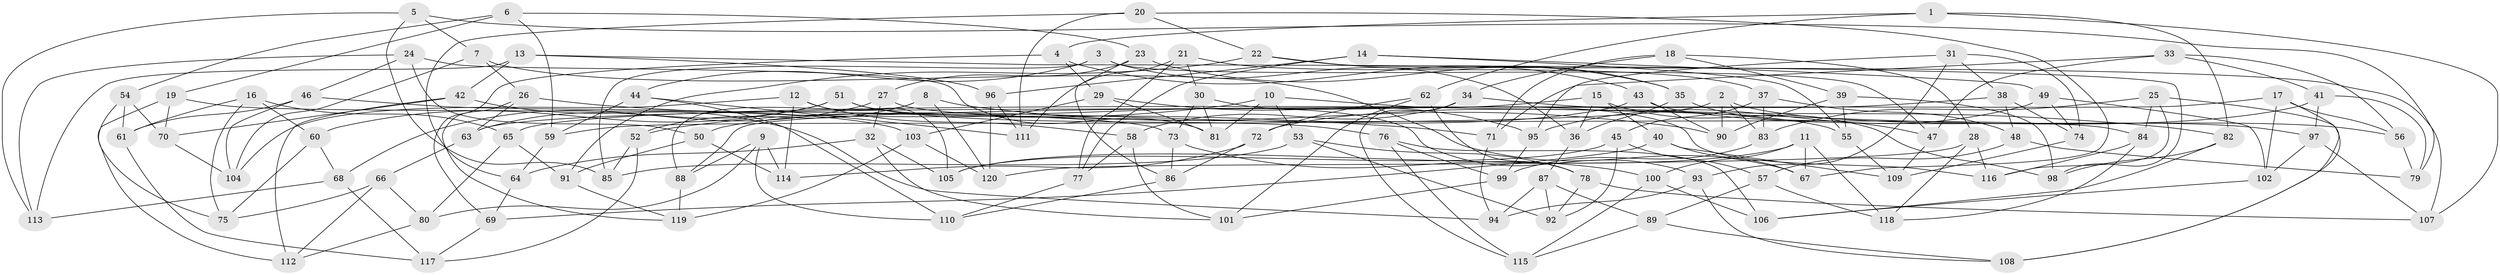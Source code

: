 // coarse degree distribution, {6: 0.5915492957746479, 4: 0.29577464788732394, 5: 0.09859154929577464, 3: 0.014084507042253521}
// Generated by graph-tools (version 1.1) at 2025/24/03/03/25 07:24:29]
// undirected, 120 vertices, 240 edges
graph export_dot {
graph [start="1"]
  node [color=gray90,style=filled];
  1;
  2;
  3;
  4;
  5;
  6;
  7;
  8;
  9;
  10;
  11;
  12;
  13;
  14;
  15;
  16;
  17;
  18;
  19;
  20;
  21;
  22;
  23;
  24;
  25;
  26;
  27;
  28;
  29;
  30;
  31;
  32;
  33;
  34;
  35;
  36;
  37;
  38;
  39;
  40;
  41;
  42;
  43;
  44;
  45;
  46;
  47;
  48;
  49;
  50;
  51;
  52;
  53;
  54;
  55;
  56;
  57;
  58;
  59;
  60;
  61;
  62;
  63;
  64;
  65;
  66;
  67;
  68;
  69;
  70;
  71;
  72;
  73;
  74;
  75;
  76;
  77;
  78;
  79;
  80;
  81;
  82;
  83;
  84;
  85;
  86;
  87;
  88;
  89;
  90;
  91;
  92;
  93;
  94;
  95;
  96;
  97;
  98;
  99;
  100;
  101;
  102;
  103;
  104;
  105;
  106;
  107;
  108;
  109;
  110;
  111;
  112;
  113;
  114;
  115;
  116;
  117;
  118;
  119;
  120;
  1 -- 82;
  1 -- 62;
  1 -- 4;
  1 -- 107;
  2 -- 90;
  2 -- 59;
  2 -- 56;
  2 -- 83;
  3 -- 85;
  3 -- 47;
  3 -- 44;
  3 -- 36;
  4 -- 43;
  4 -- 69;
  4 -- 29;
  5 -- 113;
  5 -- 7;
  5 -- 79;
  5 -- 85;
  6 -- 59;
  6 -- 23;
  6 -- 54;
  6 -- 19;
  7 -- 26;
  7 -- 104;
  7 -- 67;
  8 -- 88;
  8 -- 52;
  8 -- 120;
  8 -- 90;
  9 -- 80;
  9 -- 110;
  9 -- 88;
  9 -- 114;
  10 -- 52;
  10 -- 53;
  10 -- 55;
  10 -- 81;
  11 -- 118;
  11 -- 67;
  11 -- 105;
  11 -- 100;
  12 -- 105;
  12 -- 104;
  12 -- 114;
  12 -- 58;
  13 -- 113;
  13 -- 96;
  13 -- 42;
  13 -- 98;
  14 -- 55;
  14 -- 77;
  14 -- 96;
  14 -- 49;
  15 -- 98;
  15 -- 36;
  15 -- 63;
  15 -- 40;
  16 -- 60;
  16 -- 65;
  16 -- 61;
  16 -- 75;
  17 -- 88;
  17 -- 56;
  17 -- 102;
  17 -- 108;
  18 -- 39;
  18 -- 71;
  18 -- 34;
  18 -- 28;
  19 -- 112;
  19 -- 70;
  19 -- 73;
  20 -- 64;
  20 -- 111;
  20 -- 22;
  20 -- 67;
  21 -- 77;
  21 -- 37;
  21 -- 111;
  21 -- 30;
  22 -- 107;
  22 -- 91;
  22 -- 35;
  23 -- 86;
  23 -- 27;
  23 -- 35;
  24 -- 113;
  24 -- 50;
  24 -- 46;
  24 -- 81;
  25 -- 108;
  25 -- 116;
  25 -- 84;
  25 -- 83;
  26 -- 119;
  26 -- 71;
  26 -- 63;
  27 -- 84;
  27 -- 32;
  27 -- 68;
  28 -- 120;
  28 -- 118;
  28 -- 116;
  29 -- 103;
  29 -- 95;
  29 -- 81;
  30 -- 73;
  30 -- 81;
  30 -- 116;
  31 -- 74;
  31 -- 93;
  31 -- 38;
  31 -- 95;
  32 -- 105;
  32 -- 64;
  32 -- 101;
  33 -- 56;
  33 -- 41;
  33 -- 47;
  33 -- 71;
  34 -- 58;
  34 -- 115;
  34 -- 82;
  35 -- 36;
  35 -- 47;
  36 -- 87;
  37 -- 45;
  37 -- 83;
  37 -- 48;
  38 -- 74;
  38 -- 65;
  38 -- 48;
  39 -- 98;
  39 -- 55;
  39 -- 90;
  40 -- 67;
  40 -- 109;
  40 -- 69;
  41 -- 97;
  41 -- 79;
  41 -- 72;
  42 -- 70;
  42 -- 112;
  42 -- 94;
  43 -- 50;
  43 -- 90;
  43 -- 97;
  44 -- 110;
  44 -- 59;
  44 -- 111;
  45 -- 57;
  45 -- 92;
  45 -- 105;
  46 -- 104;
  46 -- 103;
  46 -- 61;
  47 -- 109;
  48 -- 79;
  48 -- 57;
  49 -- 102;
  49 -- 74;
  49 -- 95;
  50 -- 114;
  50 -- 91;
  51 -- 63;
  51 -- 93;
  51 -- 60;
  51 -- 76;
  52 -- 85;
  52 -- 117;
  53 -- 78;
  53 -- 92;
  53 -- 85;
  54 -- 75;
  54 -- 70;
  54 -- 61;
  55 -- 109;
  56 -- 79;
  57 -- 118;
  57 -- 89;
  58 -- 101;
  58 -- 77;
  59 -- 64;
  60 -- 68;
  60 -- 75;
  61 -- 117;
  62 -- 72;
  62 -- 101;
  62 -- 78;
  63 -- 66;
  64 -- 69;
  65 -- 91;
  65 -- 80;
  66 -- 75;
  66 -- 112;
  66 -- 80;
  68 -- 117;
  68 -- 113;
  69 -- 117;
  70 -- 104;
  71 -- 94;
  72 -- 86;
  72 -- 114;
  73 -- 100;
  73 -- 86;
  74 -- 109;
  76 -- 115;
  76 -- 99;
  76 -- 106;
  77 -- 110;
  78 -- 92;
  78 -- 107;
  80 -- 112;
  82 -- 106;
  82 -- 98;
  83 -- 99;
  84 -- 118;
  84 -- 116;
  86 -- 110;
  87 -- 92;
  87 -- 89;
  87 -- 94;
  88 -- 119;
  89 -- 115;
  89 -- 108;
  91 -- 119;
  93 -- 94;
  93 -- 108;
  95 -- 99;
  96 -- 111;
  96 -- 120;
  97 -- 107;
  97 -- 102;
  99 -- 101;
  100 -- 106;
  100 -- 115;
  102 -- 106;
  103 -- 120;
  103 -- 119;
}
